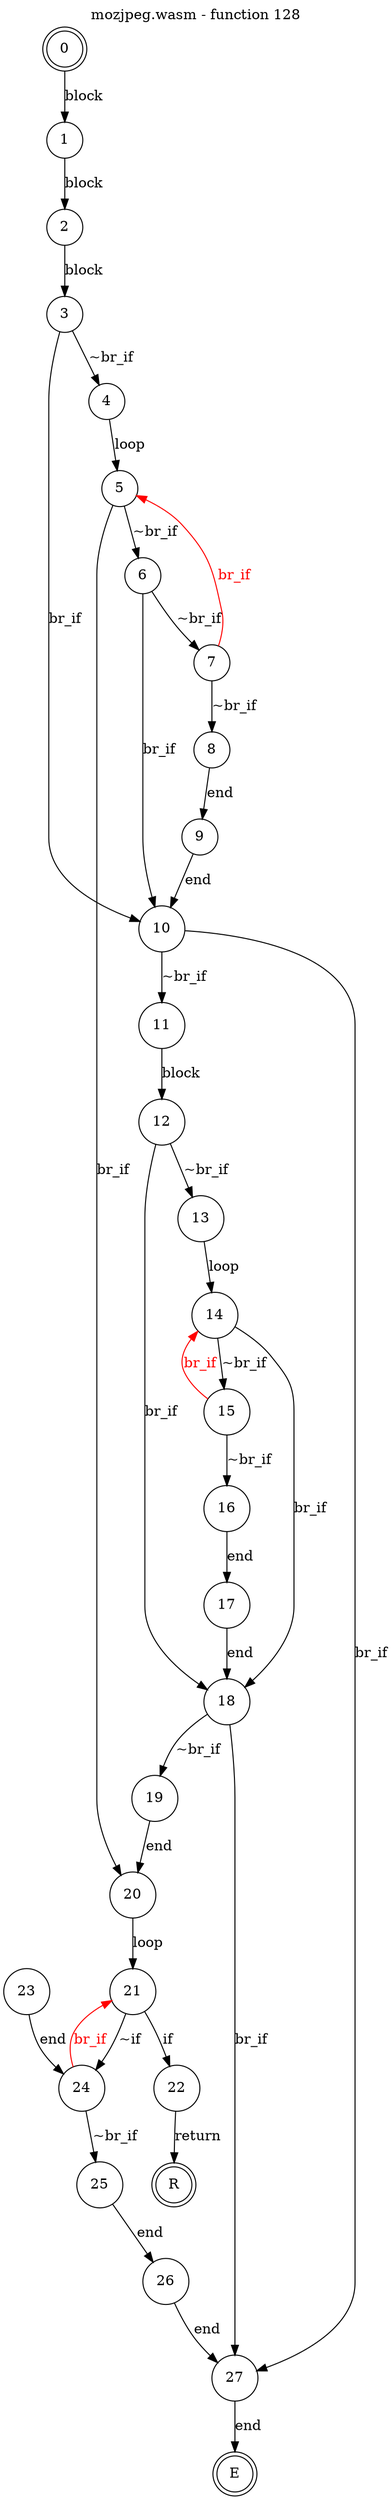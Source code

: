 digraph finite_state_machine {
    label = "mozjpeg.wasm - function 128"
    labelloc =  t
    labelfontsize = 16
    labelfontcolor = black
    labelfontname = "Helvetica"
    node [shape = doublecircle]; 0 E R ;
    node [shape = circle];
    0 -> 1[label="block"];
    1 -> 2[label="block"];
    2 -> 3[label="block"];
    3 -> 4[label="~br_if"];
    3 -> 10[label="br_if"];
    4 -> 5[label="loop"];
    5 -> 6[label="~br_if"];
    5 -> 20[label="br_if"];
    6 -> 7[label="~br_if"];
    6 -> 10[label="br_if"];
    7 -> 8[label="~br_if"];
    7 -> 5[color="red" fontcolor="red" label="br_if"];
    8 -> 9[label="end"];
    9 -> 10[label="end"];
    10 -> 11[label="~br_if"];
    10 -> 27[label="br_if"];
    11 -> 12[label="block"];
    12 -> 13[label="~br_if"];
    12 -> 18[label="br_if"];
    13 -> 14[label="loop"];
    14 -> 15[label="~br_if"];
    14 -> 18[label="br_if"];
    15 -> 16[label="~br_if"];
    15 -> 14[color="red" fontcolor="red" label="br_if"];
    16 -> 17[label="end"];
    17 -> 18[label="end"];
    18 -> 19[label="~br_if"];
    18 -> 27[label="br_if"];
    19 -> 20[label="end"];
    20 -> 21[label="loop"];
    21 -> 22[label="if"];
    21 -> 24[label="~if"];
    22 -> R[label="return"];
    23 -> 24[label="end"];
    24 -> 25[label="~br_if"];
    24 -> 21[color="red" fontcolor="red" label="br_if"];
    25 -> 26[label="end"];
    26 -> 27[label="end"];
    27 -> E[label="end"];
}
